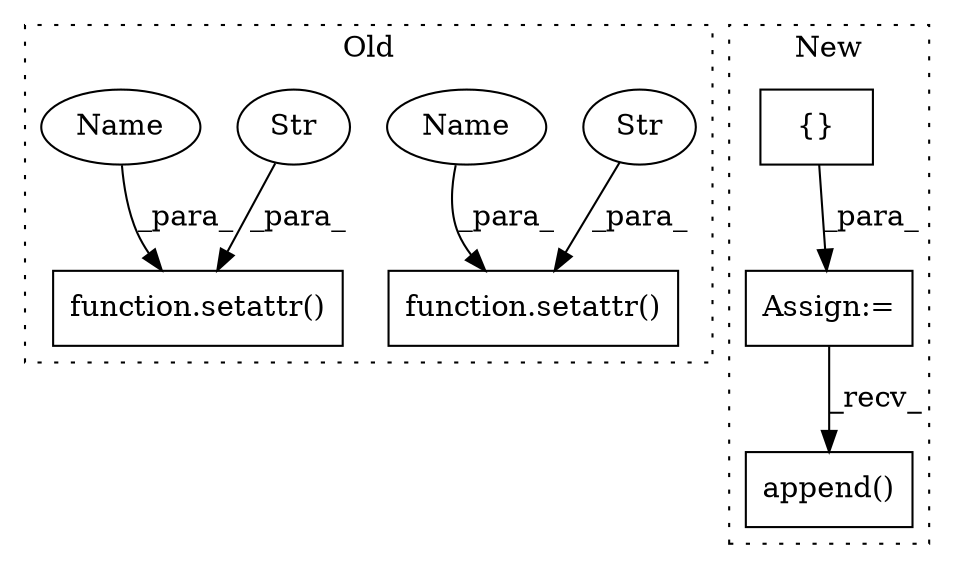 digraph G {
subgraph cluster0 {
1 [label="function.setattr()" a="75" s="1325,1367" l="8,1" shape="box"];
4 [label="Str" a="66" s="1341" l="12" shape="ellipse"];
5 [label="function.setattr()" a="75" s="1377,1418" l="8,1" shape="box"];
6 [label="Str" a="66" s="1393" l="12" shape="ellipse"];
8 [label="Name" a="87" s="1385" l="6" shape="ellipse"];
9 [label="Name" a="87" s="1333" l="6" shape="ellipse"];
label = "Old";
style="dotted";
}
subgraph cluster1 {
2 [label="{}" a="59" s="600,600" l="2,1" shape="box"];
3 [label="Assign:=" a="68" s="597" l="3" shape="box"];
7 [label="append()" a="75" s="795,836" l="19,1" shape="box"];
label = "New";
style="dotted";
}
2 -> 3 [label="_para_"];
3 -> 7 [label="_recv_"];
4 -> 1 [label="_para_"];
6 -> 5 [label="_para_"];
8 -> 5 [label="_para_"];
9 -> 1 [label="_para_"];
}